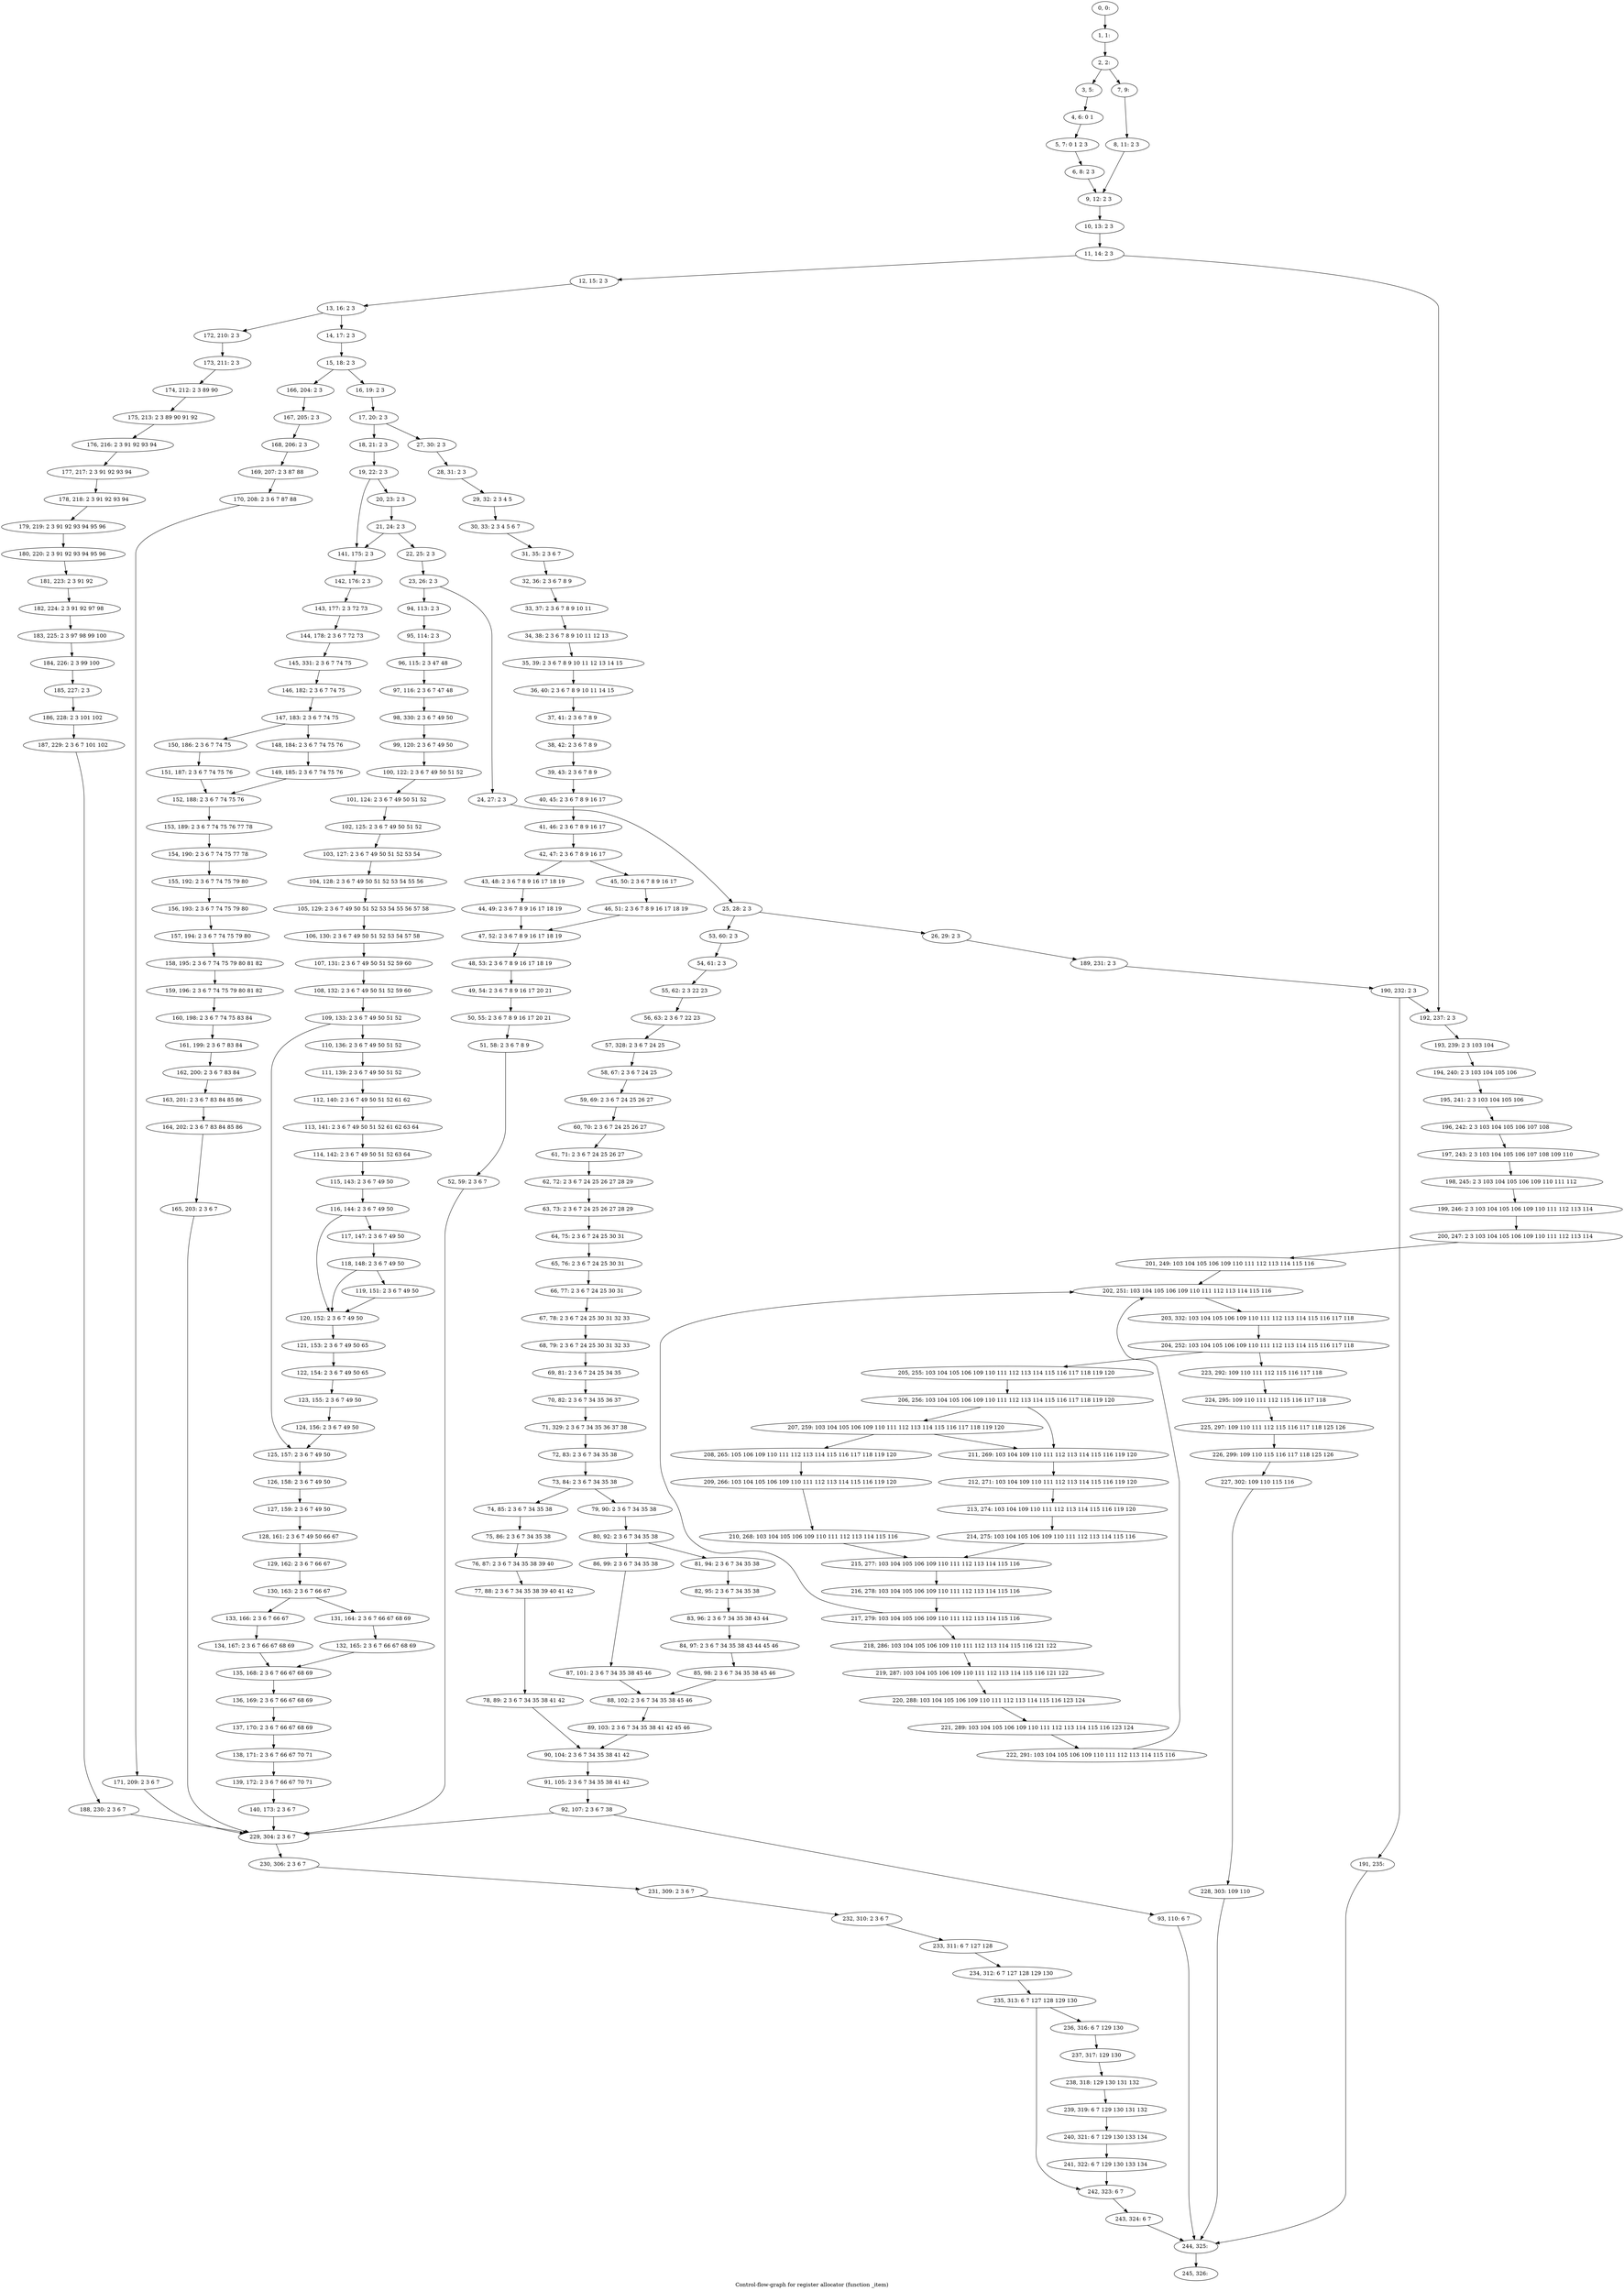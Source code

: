 digraph G {
graph [label="Control-flow-graph for register allocator (function _item)"]
0[label="0, 0: "];
1[label="1, 1: "];
2[label="2, 2: "];
3[label="3, 5: "];
4[label="4, 6: 0 1 "];
5[label="5, 7: 0 1 2 3 "];
6[label="6, 8: 2 3 "];
7[label="7, 9: "];
8[label="8, 11: 2 3 "];
9[label="9, 12: 2 3 "];
10[label="10, 13: 2 3 "];
11[label="11, 14: 2 3 "];
12[label="12, 15: 2 3 "];
13[label="13, 16: 2 3 "];
14[label="14, 17: 2 3 "];
15[label="15, 18: 2 3 "];
16[label="16, 19: 2 3 "];
17[label="17, 20: 2 3 "];
18[label="18, 21: 2 3 "];
19[label="19, 22: 2 3 "];
20[label="20, 23: 2 3 "];
21[label="21, 24: 2 3 "];
22[label="22, 25: 2 3 "];
23[label="23, 26: 2 3 "];
24[label="24, 27: 2 3 "];
25[label="25, 28: 2 3 "];
26[label="26, 29: 2 3 "];
27[label="27, 30: 2 3 "];
28[label="28, 31: 2 3 "];
29[label="29, 32: 2 3 4 5 "];
30[label="30, 33: 2 3 4 5 6 7 "];
31[label="31, 35: 2 3 6 7 "];
32[label="32, 36: 2 3 6 7 8 9 "];
33[label="33, 37: 2 3 6 7 8 9 10 11 "];
34[label="34, 38: 2 3 6 7 8 9 10 11 12 13 "];
35[label="35, 39: 2 3 6 7 8 9 10 11 12 13 14 15 "];
36[label="36, 40: 2 3 6 7 8 9 10 11 14 15 "];
37[label="37, 41: 2 3 6 7 8 9 "];
38[label="38, 42: 2 3 6 7 8 9 "];
39[label="39, 43: 2 3 6 7 8 9 "];
40[label="40, 45: 2 3 6 7 8 9 16 17 "];
41[label="41, 46: 2 3 6 7 8 9 16 17 "];
42[label="42, 47: 2 3 6 7 8 9 16 17 "];
43[label="43, 48: 2 3 6 7 8 9 16 17 18 19 "];
44[label="44, 49: 2 3 6 7 8 9 16 17 18 19 "];
45[label="45, 50: 2 3 6 7 8 9 16 17 "];
46[label="46, 51: 2 3 6 7 8 9 16 17 18 19 "];
47[label="47, 52: 2 3 6 7 8 9 16 17 18 19 "];
48[label="48, 53: 2 3 6 7 8 9 16 17 18 19 "];
49[label="49, 54: 2 3 6 7 8 9 16 17 20 21 "];
50[label="50, 55: 2 3 6 7 8 9 16 17 20 21 "];
51[label="51, 58: 2 3 6 7 8 9 "];
52[label="52, 59: 2 3 6 7 "];
53[label="53, 60: 2 3 "];
54[label="54, 61: 2 3 "];
55[label="55, 62: 2 3 22 23 "];
56[label="56, 63: 2 3 6 7 22 23 "];
57[label="57, 328: 2 3 6 7 24 25 "];
58[label="58, 67: 2 3 6 7 24 25 "];
59[label="59, 69: 2 3 6 7 24 25 26 27 "];
60[label="60, 70: 2 3 6 7 24 25 26 27 "];
61[label="61, 71: 2 3 6 7 24 25 26 27 "];
62[label="62, 72: 2 3 6 7 24 25 26 27 28 29 "];
63[label="63, 73: 2 3 6 7 24 25 26 27 28 29 "];
64[label="64, 75: 2 3 6 7 24 25 30 31 "];
65[label="65, 76: 2 3 6 7 24 25 30 31 "];
66[label="66, 77: 2 3 6 7 24 25 30 31 "];
67[label="67, 78: 2 3 6 7 24 25 30 31 32 33 "];
68[label="68, 79: 2 3 6 7 24 25 30 31 32 33 "];
69[label="69, 81: 2 3 6 7 24 25 34 35 "];
70[label="70, 82: 2 3 6 7 34 35 36 37 "];
71[label="71, 329: 2 3 6 7 34 35 36 37 38 "];
72[label="72, 83: 2 3 6 7 34 35 38 "];
73[label="73, 84: 2 3 6 7 34 35 38 "];
74[label="74, 85: 2 3 6 7 34 35 38 "];
75[label="75, 86: 2 3 6 7 34 35 38 "];
76[label="76, 87: 2 3 6 7 34 35 38 39 40 "];
77[label="77, 88: 2 3 6 7 34 35 38 39 40 41 42 "];
78[label="78, 89: 2 3 6 7 34 35 38 41 42 "];
79[label="79, 90: 2 3 6 7 34 35 38 "];
80[label="80, 92: 2 3 6 7 34 35 38 "];
81[label="81, 94: 2 3 6 7 34 35 38 "];
82[label="82, 95: 2 3 6 7 34 35 38 "];
83[label="83, 96: 2 3 6 7 34 35 38 43 44 "];
84[label="84, 97: 2 3 6 7 34 35 38 43 44 45 46 "];
85[label="85, 98: 2 3 6 7 34 35 38 45 46 "];
86[label="86, 99: 2 3 6 7 34 35 38 "];
87[label="87, 101: 2 3 6 7 34 35 38 45 46 "];
88[label="88, 102: 2 3 6 7 34 35 38 45 46 "];
89[label="89, 103: 2 3 6 7 34 35 38 41 42 45 46 "];
90[label="90, 104: 2 3 6 7 34 35 38 41 42 "];
91[label="91, 105: 2 3 6 7 34 35 38 41 42 "];
92[label="92, 107: 2 3 6 7 38 "];
93[label="93, 110: 6 7 "];
94[label="94, 113: 2 3 "];
95[label="95, 114: 2 3 "];
96[label="96, 115: 2 3 47 48 "];
97[label="97, 116: 2 3 6 7 47 48 "];
98[label="98, 330: 2 3 6 7 49 50 "];
99[label="99, 120: 2 3 6 7 49 50 "];
100[label="100, 122: 2 3 6 7 49 50 51 52 "];
101[label="101, 124: 2 3 6 7 49 50 51 52 "];
102[label="102, 125: 2 3 6 7 49 50 51 52 "];
103[label="103, 127: 2 3 6 7 49 50 51 52 53 54 "];
104[label="104, 128: 2 3 6 7 49 50 51 52 53 54 55 56 "];
105[label="105, 129: 2 3 6 7 49 50 51 52 53 54 55 56 57 58 "];
106[label="106, 130: 2 3 6 7 49 50 51 52 53 54 57 58 "];
107[label="107, 131: 2 3 6 7 49 50 51 52 59 60 "];
108[label="108, 132: 2 3 6 7 49 50 51 52 59 60 "];
109[label="109, 133: 2 3 6 7 49 50 51 52 "];
110[label="110, 136: 2 3 6 7 49 50 51 52 "];
111[label="111, 139: 2 3 6 7 49 50 51 52 "];
112[label="112, 140: 2 3 6 7 49 50 51 52 61 62 "];
113[label="113, 141: 2 3 6 7 49 50 51 52 61 62 63 64 "];
114[label="114, 142: 2 3 6 7 49 50 51 52 63 64 "];
115[label="115, 143: 2 3 6 7 49 50 "];
116[label="116, 144: 2 3 6 7 49 50 "];
117[label="117, 147: 2 3 6 7 49 50 "];
118[label="118, 148: 2 3 6 7 49 50 "];
119[label="119, 151: 2 3 6 7 49 50 "];
120[label="120, 152: 2 3 6 7 49 50 "];
121[label="121, 153: 2 3 6 7 49 50 65 "];
122[label="122, 154: 2 3 6 7 49 50 65 "];
123[label="123, 155: 2 3 6 7 49 50 "];
124[label="124, 156: 2 3 6 7 49 50 "];
125[label="125, 157: 2 3 6 7 49 50 "];
126[label="126, 158: 2 3 6 7 49 50 "];
127[label="127, 159: 2 3 6 7 49 50 "];
128[label="128, 161: 2 3 6 7 49 50 66 67 "];
129[label="129, 162: 2 3 6 7 66 67 "];
130[label="130, 163: 2 3 6 7 66 67 "];
131[label="131, 164: 2 3 6 7 66 67 68 69 "];
132[label="132, 165: 2 3 6 7 66 67 68 69 "];
133[label="133, 166: 2 3 6 7 66 67 "];
134[label="134, 167: 2 3 6 7 66 67 68 69 "];
135[label="135, 168: 2 3 6 7 66 67 68 69 "];
136[label="136, 169: 2 3 6 7 66 67 68 69 "];
137[label="137, 170: 2 3 6 7 66 67 68 69 "];
138[label="138, 171: 2 3 6 7 66 67 70 71 "];
139[label="139, 172: 2 3 6 7 66 67 70 71 "];
140[label="140, 173: 2 3 6 7 "];
141[label="141, 175: 2 3 "];
142[label="142, 176: 2 3 "];
143[label="143, 177: 2 3 72 73 "];
144[label="144, 178: 2 3 6 7 72 73 "];
145[label="145, 331: 2 3 6 7 74 75 "];
146[label="146, 182: 2 3 6 7 74 75 "];
147[label="147, 183: 2 3 6 7 74 75 "];
148[label="148, 184: 2 3 6 7 74 75 76 "];
149[label="149, 185: 2 3 6 7 74 75 76 "];
150[label="150, 186: 2 3 6 7 74 75 "];
151[label="151, 187: 2 3 6 7 74 75 76 "];
152[label="152, 188: 2 3 6 7 74 75 76 "];
153[label="153, 189: 2 3 6 7 74 75 76 77 78 "];
154[label="154, 190: 2 3 6 7 74 75 77 78 "];
155[label="155, 192: 2 3 6 7 74 75 79 80 "];
156[label="156, 193: 2 3 6 7 74 75 79 80 "];
157[label="157, 194: 2 3 6 7 74 75 79 80 "];
158[label="158, 195: 2 3 6 7 74 75 79 80 81 82 "];
159[label="159, 196: 2 3 6 7 74 75 79 80 81 82 "];
160[label="160, 198: 2 3 6 7 74 75 83 84 "];
161[label="161, 199: 2 3 6 7 83 84 "];
162[label="162, 200: 2 3 6 7 83 84 "];
163[label="163, 201: 2 3 6 7 83 84 85 86 "];
164[label="164, 202: 2 3 6 7 83 84 85 86 "];
165[label="165, 203: 2 3 6 7 "];
166[label="166, 204: 2 3 "];
167[label="167, 205: 2 3 "];
168[label="168, 206: 2 3 "];
169[label="169, 207: 2 3 87 88 "];
170[label="170, 208: 2 3 6 7 87 88 "];
171[label="171, 209: 2 3 6 7 "];
172[label="172, 210: 2 3 "];
173[label="173, 211: 2 3 "];
174[label="174, 212: 2 3 89 90 "];
175[label="175, 213: 2 3 89 90 91 92 "];
176[label="176, 216: 2 3 91 92 93 94 "];
177[label="177, 217: 2 3 91 92 93 94 "];
178[label="178, 218: 2 3 91 92 93 94 "];
179[label="179, 219: 2 3 91 92 93 94 95 96 "];
180[label="180, 220: 2 3 91 92 93 94 95 96 "];
181[label="181, 223: 2 3 91 92 "];
182[label="182, 224: 2 3 91 92 97 98 "];
183[label="183, 225: 2 3 97 98 99 100 "];
184[label="184, 226: 2 3 99 100 "];
185[label="185, 227: 2 3 "];
186[label="186, 228: 2 3 101 102 "];
187[label="187, 229: 2 3 6 7 101 102 "];
188[label="188, 230: 2 3 6 7 "];
189[label="189, 231: 2 3 "];
190[label="190, 232: 2 3 "];
191[label="191, 235: "];
192[label="192, 237: 2 3 "];
193[label="193, 239: 2 3 103 104 "];
194[label="194, 240: 2 3 103 104 105 106 "];
195[label="195, 241: 2 3 103 104 105 106 "];
196[label="196, 242: 2 3 103 104 105 106 107 108 "];
197[label="197, 243: 2 3 103 104 105 106 107 108 109 110 "];
198[label="198, 245: 2 3 103 104 105 106 109 110 111 112 "];
199[label="199, 246: 2 3 103 104 105 106 109 110 111 112 113 114 "];
200[label="200, 247: 2 3 103 104 105 106 109 110 111 112 113 114 "];
201[label="201, 249: 103 104 105 106 109 110 111 112 113 114 115 116 "];
202[label="202, 251: 103 104 105 106 109 110 111 112 113 114 115 116 "];
203[label="203, 332: 103 104 105 106 109 110 111 112 113 114 115 116 117 118 "];
204[label="204, 252: 103 104 105 106 109 110 111 112 113 114 115 116 117 118 "];
205[label="205, 255: 103 104 105 106 109 110 111 112 113 114 115 116 117 118 119 120 "];
206[label="206, 256: 103 104 105 106 109 110 111 112 113 114 115 116 117 118 119 120 "];
207[label="207, 259: 103 104 105 106 109 110 111 112 113 114 115 116 117 118 119 120 "];
208[label="208, 265: 105 106 109 110 111 112 113 114 115 116 117 118 119 120 "];
209[label="209, 266: 103 104 105 106 109 110 111 112 113 114 115 116 119 120 "];
210[label="210, 268: 103 104 105 106 109 110 111 112 113 114 115 116 "];
211[label="211, 269: 103 104 109 110 111 112 113 114 115 116 119 120 "];
212[label="212, 271: 103 104 109 110 111 112 113 114 115 116 119 120 "];
213[label="213, 274: 103 104 109 110 111 112 113 114 115 116 119 120 "];
214[label="214, 275: 103 104 105 106 109 110 111 112 113 114 115 116 "];
215[label="215, 277: 103 104 105 106 109 110 111 112 113 114 115 116 "];
216[label="216, 278: 103 104 105 106 109 110 111 112 113 114 115 116 "];
217[label="217, 279: 103 104 105 106 109 110 111 112 113 114 115 116 "];
218[label="218, 286: 103 104 105 106 109 110 111 112 113 114 115 116 121 122 "];
219[label="219, 287: 103 104 105 106 109 110 111 112 113 114 115 116 121 122 "];
220[label="220, 288: 103 104 105 106 109 110 111 112 113 114 115 116 123 124 "];
221[label="221, 289: 103 104 105 106 109 110 111 112 113 114 115 116 123 124 "];
222[label="222, 291: 103 104 105 106 109 110 111 112 113 114 115 116 "];
223[label="223, 292: 109 110 111 112 115 116 117 118 "];
224[label="224, 295: 109 110 111 112 115 116 117 118 "];
225[label="225, 297: 109 110 111 112 115 116 117 118 125 126 "];
226[label="226, 299: 109 110 115 116 117 118 125 126 "];
227[label="227, 302: 109 110 115 116 "];
228[label="228, 303: 109 110 "];
229[label="229, 304: 2 3 6 7 "];
230[label="230, 306: 2 3 6 7 "];
231[label="231, 309: 2 3 6 7 "];
232[label="232, 310: 2 3 6 7 "];
233[label="233, 311: 6 7 127 128 "];
234[label="234, 312: 6 7 127 128 129 130 "];
235[label="235, 313: 6 7 127 128 129 130 "];
236[label="236, 316: 6 7 129 130 "];
237[label="237, 317: 129 130 "];
238[label="238, 318: 129 130 131 132 "];
239[label="239, 319: 6 7 129 130 131 132 "];
240[label="240, 321: 6 7 129 130 133 134 "];
241[label="241, 322: 6 7 129 130 133 134 "];
242[label="242, 323: 6 7 "];
243[label="243, 324: 6 7 "];
244[label="244, 325: "];
245[label="245, 326: "];
0->1 ;
1->2 ;
2->3 ;
2->7 ;
3->4 ;
4->5 ;
5->6 ;
6->9 ;
7->8 ;
8->9 ;
9->10 ;
10->11 ;
11->12 ;
11->192 ;
12->13 ;
13->14 ;
13->172 ;
14->15 ;
15->16 ;
15->166 ;
16->17 ;
17->18 ;
17->27 ;
18->19 ;
19->20 ;
19->141 ;
20->21 ;
21->22 ;
21->141 ;
22->23 ;
23->24 ;
23->94 ;
24->25 ;
25->26 ;
25->53 ;
26->189 ;
27->28 ;
28->29 ;
29->30 ;
30->31 ;
31->32 ;
32->33 ;
33->34 ;
34->35 ;
35->36 ;
36->37 ;
37->38 ;
38->39 ;
39->40 ;
40->41 ;
41->42 ;
42->43 ;
42->45 ;
43->44 ;
44->47 ;
45->46 ;
46->47 ;
47->48 ;
48->49 ;
49->50 ;
50->51 ;
51->52 ;
52->229 ;
53->54 ;
54->55 ;
55->56 ;
56->57 ;
57->58 ;
58->59 ;
59->60 ;
60->61 ;
61->62 ;
62->63 ;
63->64 ;
64->65 ;
65->66 ;
66->67 ;
67->68 ;
68->69 ;
69->70 ;
70->71 ;
71->72 ;
72->73 ;
73->74 ;
73->79 ;
74->75 ;
75->76 ;
76->77 ;
77->78 ;
78->90 ;
79->80 ;
80->81 ;
80->86 ;
81->82 ;
82->83 ;
83->84 ;
84->85 ;
85->88 ;
86->87 ;
87->88 ;
88->89 ;
89->90 ;
90->91 ;
91->92 ;
92->93 ;
92->229 ;
93->244 ;
94->95 ;
95->96 ;
96->97 ;
97->98 ;
98->99 ;
99->100 ;
100->101 ;
101->102 ;
102->103 ;
103->104 ;
104->105 ;
105->106 ;
106->107 ;
107->108 ;
108->109 ;
109->110 ;
109->125 ;
110->111 ;
111->112 ;
112->113 ;
113->114 ;
114->115 ;
115->116 ;
116->117 ;
116->120 ;
117->118 ;
118->119 ;
118->120 ;
119->120 ;
120->121 ;
121->122 ;
122->123 ;
123->124 ;
124->125 ;
125->126 ;
126->127 ;
127->128 ;
128->129 ;
129->130 ;
130->131 ;
130->133 ;
131->132 ;
132->135 ;
133->134 ;
134->135 ;
135->136 ;
136->137 ;
137->138 ;
138->139 ;
139->140 ;
140->229 ;
141->142 ;
142->143 ;
143->144 ;
144->145 ;
145->146 ;
146->147 ;
147->148 ;
147->150 ;
148->149 ;
149->152 ;
150->151 ;
151->152 ;
152->153 ;
153->154 ;
154->155 ;
155->156 ;
156->157 ;
157->158 ;
158->159 ;
159->160 ;
160->161 ;
161->162 ;
162->163 ;
163->164 ;
164->165 ;
165->229 ;
166->167 ;
167->168 ;
168->169 ;
169->170 ;
170->171 ;
171->229 ;
172->173 ;
173->174 ;
174->175 ;
175->176 ;
176->177 ;
177->178 ;
178->179 ;
179->180 ;
180->181 ;
181->182 ;
182->183 ;
183->184 ;
184->185 ;
185->186 ;
186->187 ;
187->188 ;
188->229 ;
189->190 ;
190->191 ;
190->192 ;
191->244 ;
192->193 ;
193->194 ;
194->195 ;
195->196 ;
196->197 ;
197->198 ;
198->199 ;
199->200 ;
200->201 ;
201->202 ;
202->203 ;
203->204 ;
204->205 ;
204->223 ;
205->206 ;
206->207 ;
206->211 ;
207->208 ;
207->211 ;
208->209 ;
209->210 ;
210->215 ;
211->212 ;
212->213 ;
213->214 ;
214->215 ;
215->216 ;
216->217 ;
217->218 ;
217->202 ;
218->219 ;
219->220 ;
220->221 ;
221->222 ;
222->202 ;
223->224 ;
224->225 ;
225->226 ;
226->227 ;
227->228 ;
228->244 ;
229->230 ;
230->231 ;
231->232 ;
232->233 ;
233->234 ;
234->235 ;
235->236 ;
235->242 ;
236->237 ;
237->238 ;
238->239 ;
239->240 ;
240->241 ;
241->242 ;
242->243 ;
243->244 ;
244->245 ;
}
